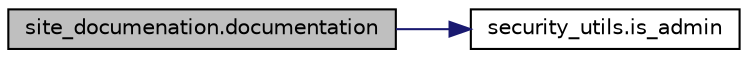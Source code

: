 digraph "site_documenation.documentation"
{
 // LATEX_PDF_SIZE
  edge [fontname="Helvetica",fontsize="10",labelfontname="Helvetica",labelfontsize="10"];
  node [fontname="Helvetica",fontsize="10",shape=record];
  rankdir="LR";
  Node1 [label="site_documenation.documentation",height=0.2,width=0.4,color="black", fillcolor="grey75", style="filled", fontcolor="black",tooltip=" "];
  Node1 -> Node2 [color="midnightblue",fontsize="10",style="solid",fontname="Helvetica"];
  Node2 [label="security_utils.is_admin",height=0.2,width=0.4,color="black", fillcolor="white", style="filled",URL="$namespacesecurity__utils.html#a7dcb3e56759968f39834757ab59f9d9a",tooltip=" "];
}

